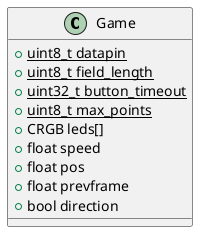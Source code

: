 @startuml

class Game {
+ {static} uint8_t datapin
+ {static} uint8_t field_length
+ {static} uint32_t button_timeout
+ {static} uint8_t max_points
+ CRGB leds[]
+ float speed
+ float pos
+ float prevframe
+ bool direction
}

@enduml
